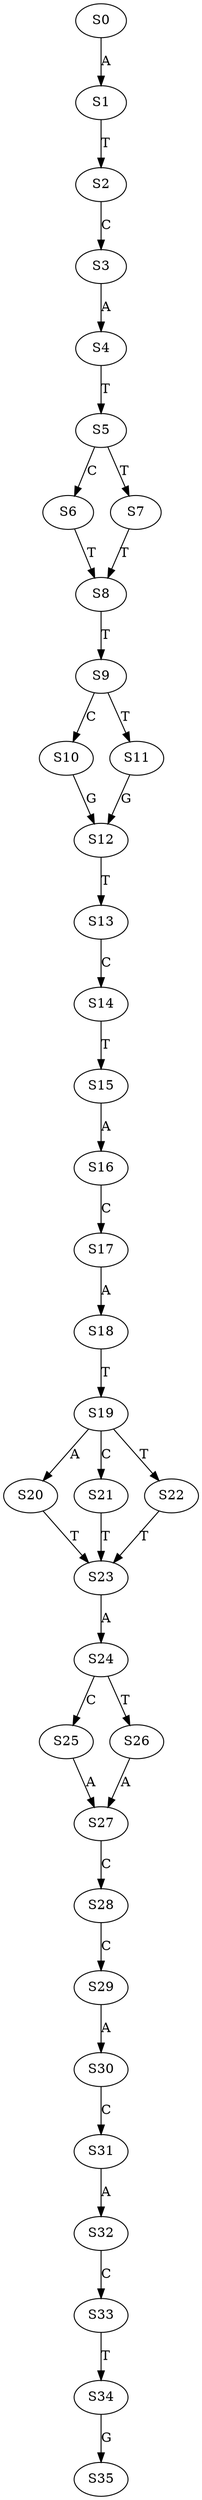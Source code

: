 strict digraph  {
	S0 -> S1 [ label = A ];
	S1 -> S2 [ label = T ];
	S2 -> S3 [ label = C ];
	S3 -> S4 [ label = A ];
	S4 -> S5 [ label = T ];
	S5 -> S6 [ label = C ];
	S5 -> S7 [ label = T ];
	S6 -> S8 [ label = T ];
	S7 -> S8 [ label = T ];
	S8 -> S9 [ label = T ];
	S9 -> S10 [ label = C ];
	S9 -> S11 [ label = T ];
	S10 -> S12 [ label = G ];
	S11 -> S12 [ label = G ];
	S12 -> S13 [ label = T ];
	S13 -> S14 [ label = C ];
	S14 -> S15 [ label = T ];
	S15 -> S16 [ label = A ];
	S16 -> S17 [ label = C ];
	S17 -> S18 [ label = A ];
	S18 -> S19 [ label = T ];
	S19 -> S20 [ label = A ];
	S19 -> S21 [ label = C ];
	S19 -> S22 [ label = T ];
	S20 -> S23 [ label = T ];
	S21 -> S23 [ label = T ];
	S22 -> S23 [ label = T ];
	S23 -> S24 [ label = A ];
	S24 -> S25 [ label = C ];
	S24 -> S26 [ label = T ];
	S25 -> S27 [ label = A ];
	S26 -> S27 [ label = A ];
	S27 -> S28 [ label = C ];
	S28 -> S29 [ label = C ];
	S29 -> S30 [ label = A ];
	S30 -> S31 [ label = C ];
	S31 -> S32 [ label = A ];
	S32 -> S33 [ label = C ];
	S33 -> S34 [ label = T ];
	S34 -> S35 [ label = G ];
}
